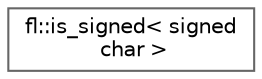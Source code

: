 digraph "Graphical Class Hierarchy"
{
 // INTERACTIVE_SVG=YES
 // LATEX_PDF_SIZE
  bgcolor="transparent";
  edge [fontname=Helvetica,fontsize=10,labelfontname=Helvetica,labelfontsize=10];
  node [fontname=Helvetica,fontsize=10,shape=box,height=0.2,width=0.4];
  rankdir="LR";
  Node0 [id="Node000000",label="fl::is_signed\< signed\l char \>",height=0.2,width=0.4,color="grey40", fillcolor="white", style="filled",URL="$d0/dcf/structfl_1_1is__signed_3_01signed_01char_01_4.html",tooltip=" "];
}
